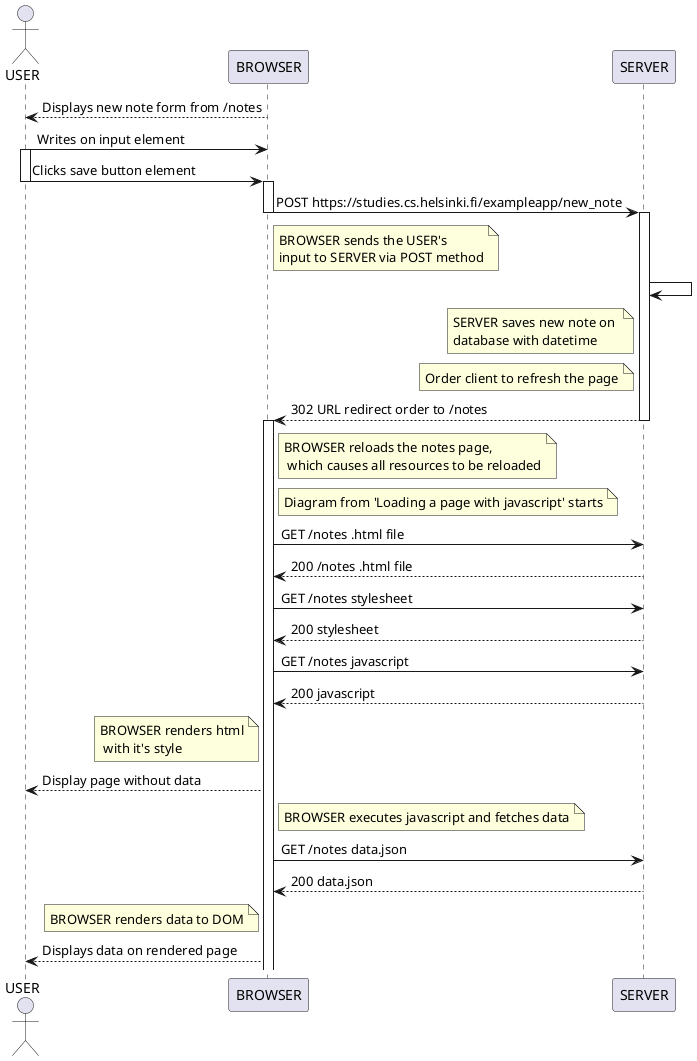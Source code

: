 @startuml exercise-0.4

actor USER
participant BROWSER
participant SERVER

' New note creation process

BROWSER -->  USER: Displays new note form from /notes

' USER creates new note

USER ->  BROWSER: Writes on input element
activate USER
USER ->  BROWSER: Clicks save button element
deactivate USER
activate BROWSER

' New note is saved in SERVER

BROWSER-> SERVER: POST https://studies.cs.helsinki.fi/exampleapp/new_note
deactivate BROWSER
activate SERVER
Note right of BROWSER: BROWSER sends the USER's\ninput to SERVER via POST method

SERVER ->  SERVER: 
Note left of SERVER: SERVER saves new note on \ndatabase with datetime
Note left of SERVER: Order client to refresh the page
SERVER--> BROWSER: 302 URL redirect order to /notes
deactivate SERVER
activate BROWSER

Note right of BROWSER: BROWSER reloads the notes page,\n which causes all resources to be reloaded
Note right of BROWSER: Diagram from 'Loading a page with javascript' starts

BROWSER -> SERVER : GET /notes .html file
SERVER--> BROWSER: 200 /notes .html file
BROWSER -> SERVER : GET /notes stylesheet
SERVER--> BROWSER: 200 stylesheet
BROWSER -> SERVER : GET /notes javascript
SERVER--> BROWSER: 200 javascript
Note left of BROWSER: BROWSER renders html\n with it's style

BROWSER --> USER: Display page without data
Note right of BROWSER: BROWSER executes javascript and fetches data

BROWSER -> SERVER : GET /notes data.json
SERVER--> BROWSER: 200 data.json
Note left of BROWSER: BROWSER renders data to DOM

BROWSER --> USER: Displays data on rendered page 

@enduml

@startuml exercise-0.5

participant BROWSER
participant SERVER

BROWSER -> SERVER : \t\t\t\t GET /exampleapp/spa \t\t\t\t
SERVER--> BROWSER : \t\t\t\t 200 /spa .html file \t\t\t\t

BROWSER -> SERVER : \t\t\t\t GET /exampleapp/main.css stylesheet \t\t\t\t
SERVER--> BROWSER : \t\t\t\t 200 stylesheet\t\t\t\t

BROWSER -> SERVER : \t\t\t\t GET /exampleapp/spa.js js code \t\t\t\t
SERVER--> BROWSER : \t\t\t\t 200 javascript \t\t\t\t
Note right of BROWSER : BROWSER executes javascript and fetches data

BROWSER -> SERVER : \t\t\t\t GET /exampleapp/data.json \t\t\t\t
SERVER--> BROWSER : \t\t\t\t 200 data.json \t\t\t\t

BROWSER -> BROWSER : Check if response is succesful 
BROWSER -> BROWSER : Decode JSON and make it available in global 'notes' variable
BROWSER -> BROWSER : Call redrawNotes()
BROWSER -> BROWSER : Create new <ul> and populate it with data
BROWSER -> BROWSER : Remove previous <ul> if there is one
BROWSER -> BROWSER : Append new <ul>

@enduml

@startuml exercise-0.6

actor USER
participant BROWSER
participant SERVER

activate BROWSER

BROWSER -> BROWSER : window loads, renders spa page 
BROWSER -> BROWSER : sets forms onsubmit action
Note right of BROWSER : form does not have a set action\nthe javascript code will make the POST action


BROWSER -->  USER : \t Displays spa page with the new note form \t
deactivate BROWSER

USER ->  BROWSER : \t Writes on forms input element \t
activate USER
USER ->  BROWSER : \t Clicks save button element \t
deactivate USER
activate BROWSER

BROWSER -> BROWSER : creates object with the new note and time of creation
BROWSER -> BROWSER : appends it to array of notes
BROWSER -> BROWSER : clears form input
BROWSER -> BROWSER : redraws notes html list


Note right of BROWSER: Browser sends the user input and datetime of creation
BROWSER -> SERVER : \t\t\t POST /exampleapp/new_note_spa \t\t\t
activate SERVER
BROWSER --> USER : \t Displays new list to user \t
SERVER -> SERVER : Saves new note
SERVER --> BROWSER : \t\t\t 201 message: "note created"
deactivate SERVER

BROWSER -> BROWSER : logs response message to console

@enduml